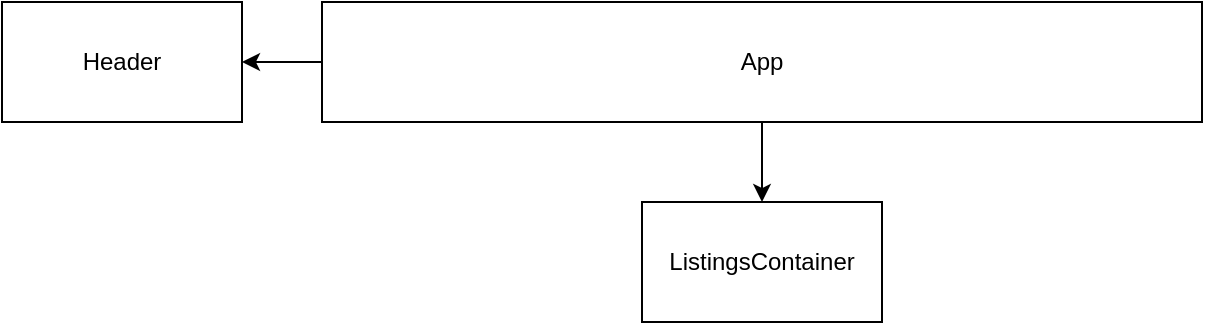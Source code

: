 <mxfile>
    <diagram id="tmcmrYP-2n2K9s0lSJbA" name="Page-1">
        <mxGraphModel dx="768" dy="412" grid="1" gridSize="10" guides="1" tooltips="1" connect="1" arrows="1" fold="1" page="1" pageScale="1" pageWidth="850" pageHeight="1100" math="0" shadow="0">
            <root>
                <mxCell id="0"/>
                <mxCell id="1" parent="0"/>
                <mxCell id="4" value="" style="edgeStyle=none;html=1;" edge="1" parent="1" source="2" target="3">
                    <mxGeometry relative="1" as="geometry"/>
                </mxCell>
                <mxCell id="6" value="" style="edgeStyle=none;html=1;" edge="1" parent="1" source="2" target="5">
                    <mxGeometry relative="1" as="geometry"/>
                </mxCell>
                <mxCell id="2" value="App" style="whiteSpace=wrap;html=1;" vertex="1" parent="1">
                    <mxGeometry x="210" y="90" width="440" height="60" as="geometry"/>
                </mxCell>
                <mxCell id="3" value="Header" style="whiteSpace=wrap;html=1;" vertex="1" parent="1">
                    <mxGeometry x="50" y="90" width="120" height="60" as="geometry"/>
                </mxCell>
                <mxCell id="5" value="ListingsContainer" style="whiteSpace=wrap;html=1;" vertex="1" parent="1">
                    <mxGeometry x="370" y="190" width="120" height="60" as="geometry"/>
                </mxCell>
            </root>
        </mxGraphModel>
    </diagram>
</mxfile>